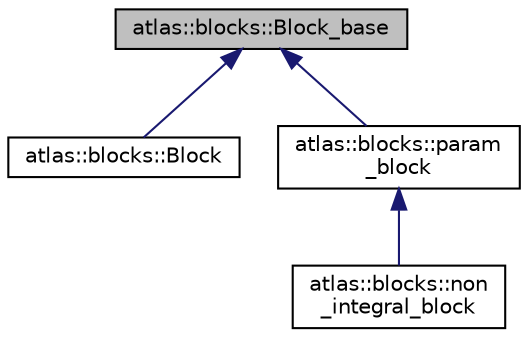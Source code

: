 digraph "atlas::blocks::Block_base"
{
  edge [fontname="Helvetica",fontsize="10",labelfontname="Helvetica",labelfontsize="10"];
  node [fontname="Helvetica",fontsize="10",shape=record];
  Node1 [label="atlas::blocks::Block_base",height=0.2,width=0.4,color="black", fillcolor="grey75", style="filled", fontcolor="black"];
  Node1 -> Node2 [dir="back",color="midnightblue",fontsize="10",style="solid",fontname="Helvetica"];
  Node2 [label="atlas::blocks::Block",height=0.2,width=0.4,color="black", fillcolor="white", style="filled",URL="$classatlas_1_1blocks_1_1Block.html",tooltip="Represents a block of representations of an inner form of G. "];
  Node1 -> Node3 [dir="back",color="midnightblue",fontsize="10",style="solid",fontname="Helvetica"];
  Node3 [label="atlas::blocks::param\l_block",height=0.2,width=0.4,color="black", fillcolor="white", style="filled",URL="$classatlas_1_1blocks_1_1param__block.html"];
  Node3 -> Node4 [dir="back",color="midnightblue",fontsize="10",style="solid",fontname="Helvetica"];
  Node4 [label="atlas::blocks::non\l_integral_block",height=0.2,width=0.4,color="black", fillcolor="white", style="filled",URL="$classatlas_1_1blocks_1_1non__integral__block.html"];
}
